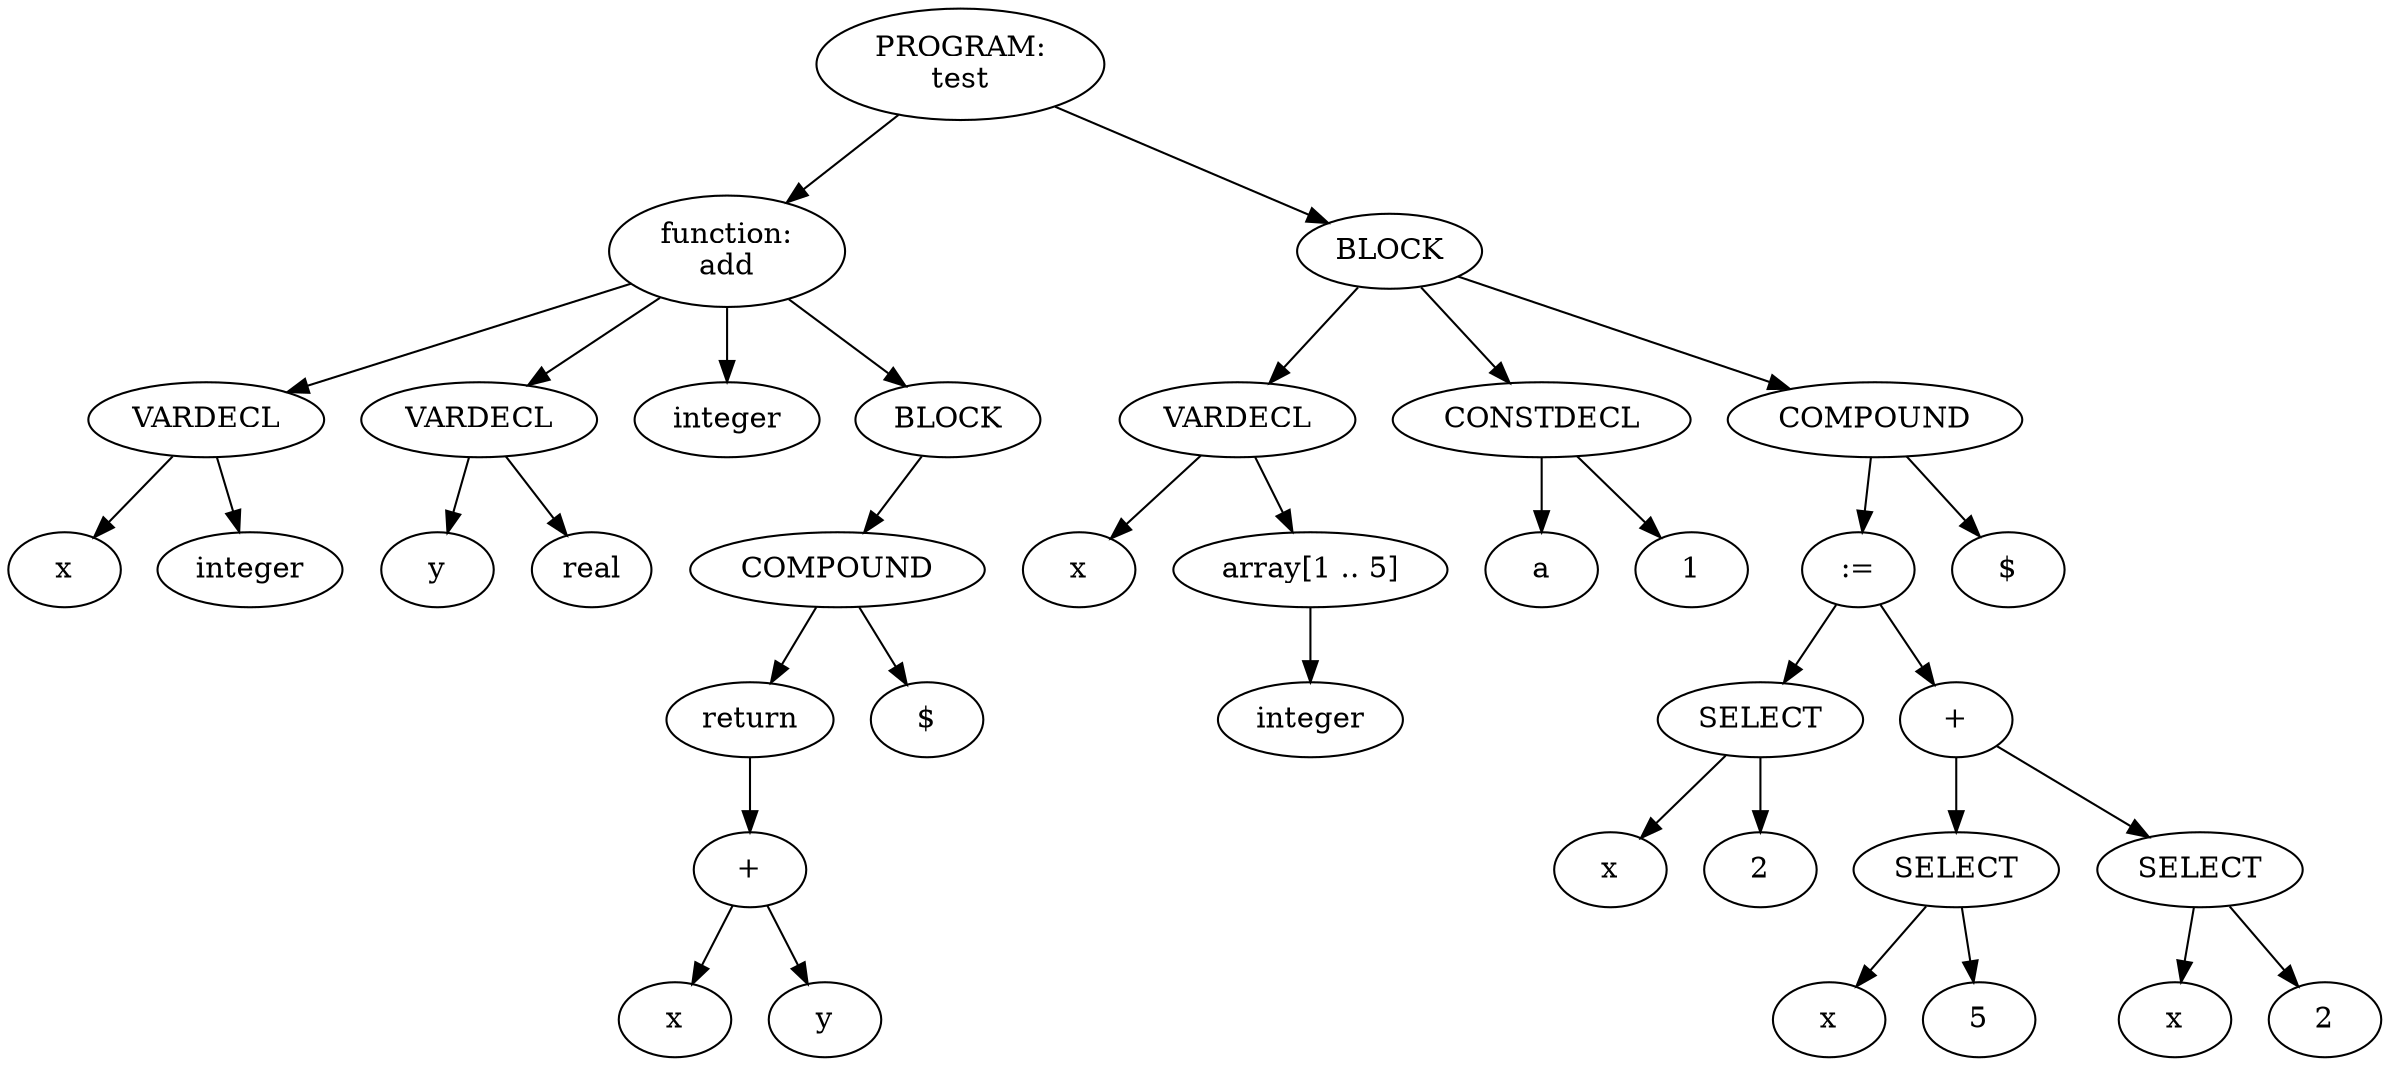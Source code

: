 digraph name{
n0[label="PROGRAM:
test"]
n1[label="function:
add"]
n2[label="VARDECL"]
n3[label="x"]
n4[label="integer"]
n5[label="VARDECL"]
n6[label="y"]
n7[label="real"]
n8[label="integer"]
n9[label="BLOCK"]
n10[label="COMPOUND"]
n11[label="return"]
n12[label="+"]
n13[label="x"]
n14[label="y"]
n15[label="$"]
n16[label="BLOCK"]
n17[label="VARDECL"]
n18[label="x"]
n19[label="array[1 .. 5]"]
n20[label="integer"]
n21[label="CONSTDECL"]
n22[label="a"]
n23[label="1"]
n24[label="COMPOUND"]
n25[label=":="]
n26[label="SELECT"]
n27[label="x"]
n28[label="2"]
n29[label="+"]
n30[label="SELECT"]
n31[label="x"]
n32[label="5"]
n33[label="SELECT"]
n34[label="x"]
n35[label="2"]
n36[label="$"]
n0->n1
n1->n2
n2->n3
n2->n4
n1->n5
n5->n6
n5->n7
n1->n8
n1->n9
n9->n10
n10->n11
n11->n12
n12->n13
n12->n14
n10->n15
n0->n16
n16->n17
n17->n18
n17->n19
n19->n20
n16->n21
n21->n22
n21->n23
n16->n24
n24->n25
n25->n26
n26->n27
n26->n28
n25->n29
n29->n30
n30->n31
n30->n32
n29->n33
n33->n34
n33->n35
n24->n36
}
